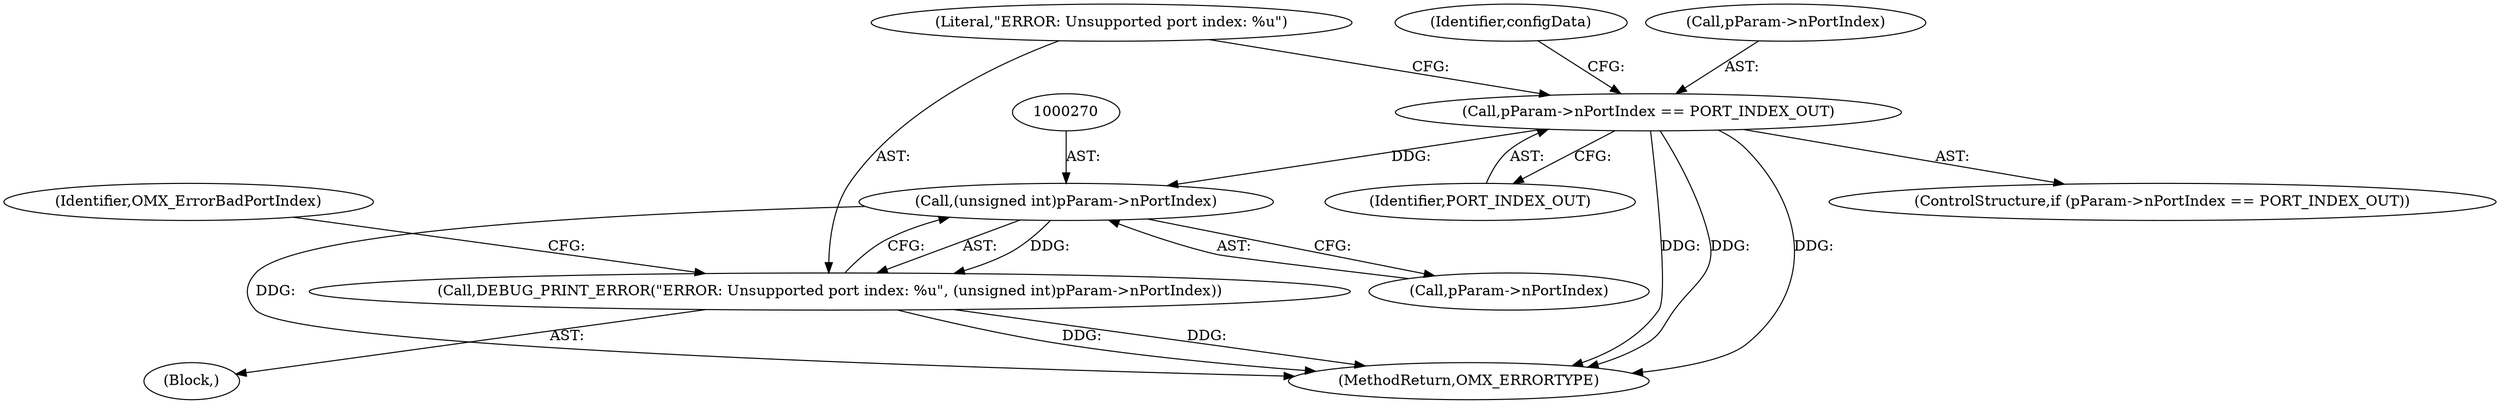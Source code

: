 digraph "0_Android_560ccdb509a7b86186fac0fce1b25bd9a3e6a6e8_6@pointer" {
"1000269" [label="(Call,(unsigned int)pParam->nPortIndex)"];
"1000223" [label="(Call,pParam->nPortIndex == PORT_INDEX_OUT)"];
"1000267" [label="(Call,DEBUG_PRINT_ERROR(\"ERROR: Unsupported port index: %u\", (unsigned int)pParam->nPortIndex))"];
"1000224" [label="(Call,pParam->nPortIndex)"];
"1000982" [label="(MethodReturn,OMX_ERRORTYPE)"];
"1000223" [label="(Call,pParam->nPortIndex == PORT_INDEX_OUT)"];
"1000232" [label="(Identifier,configData)"];
"1000268" [label="(Literal,\"ERROR: Unsupported port index: %u\")"];
"1000269" [label="(Call,(unsigned int)pParam->nPortIndex)"];
"1000227" [label="(Identifier,PORT_INDEX_OUT)"];
"1000266" [label="(Block,)"];
"1000271" [label="(Call,pParam->nPortIndex)"];
"1000222" [label="(ControlStructure,if (pParam->nPortIndex == PORT_INDEX_OUT))"];
"1000267" [label="(Call,DEBUG_PRINT_ERROR(\"ERROR: Unsupported port index: %u\", (unsigned int)pParam->nPortIndex))"];
"1000275" [label="(Identifier,OMX_ErrorBadPortIndex)"];
"1000269" -> "1000267"  [label="AST: "];
"1000269" -> "1000271"  [label="CFG: "];
"1000270" -> "1000269"  [label="AST: "];
"1000271" -> "1000269"  [label="AST: "];
"1000267" -> "1000269"  [label="CFG: "];
"1000269" -> "1000982"  [label="DDG: "];
"1000269" -> "1000267"  [label="DDG: "];
"1000223" -> "1000269"  [label="DDG: "];
"1000223" -> "1000222"  [label="AST: "];
"1000223" -> "1000227"  [label="CFG: "];
"1000224" -> "1000223"  [label="AST: "];
"1000227" -> "1000223"  [label="AST: "];
"1000232" -> "1000223"  [label="CFG: "];
"1000268" -> "1000223"  [label="CFG: "];
"1000223" -> "1000982"  [label="DDG: "];
"1000223" -> "1000982"  [label="DDG: "];
"1000223" -> "1000982"  [label="DDG: "];
"1000267" -> "1000266"  [label="AST: "];
"1000268" -> "1000267"  [label="AST: "];
"1000275" -> "1000267"  [label="CFG: "];
"1000267" -> "1000982"  [label="DDG: "];
"1000267" -> "1000982"  [label="DDG: "];
}
